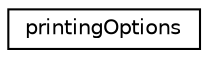 digraph "Graphical Class Hierarchy"
{
 // LATEX_PDF_SIZE
  edge [fontname="Helvetica",fontsize="10",labelfontname="Helvetica",labelfontsize="10"];
  node [fontname="Helvetica",fontsize="10",shape=record];
  rankdir="LR";
  Node0 [label="printingOptions",height=0.2,width=0.4,color="black", fillcolor="white", style="filled",URL="$structprintingOptions.html",tooltip="Menu auxiliary struct storing the printing options for a printing function."];
}
